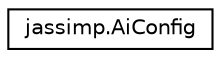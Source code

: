 digraph "Graphical Class Hierarchy"
{
  edge [fontname="Helvetica",fontsize="10",labelfontname="Helvetica",labelfontsize="10"];
  node [fontname="Helvetica",fontsize="10",shape=record];
  rankdir="LR";
  Node1 [label="jassimp.AiConfig",height=0.2,width=0.4,color="black", fillcolor="white", style="filled",URL="$classjassimp_1_1_ai_config.html"];
}

